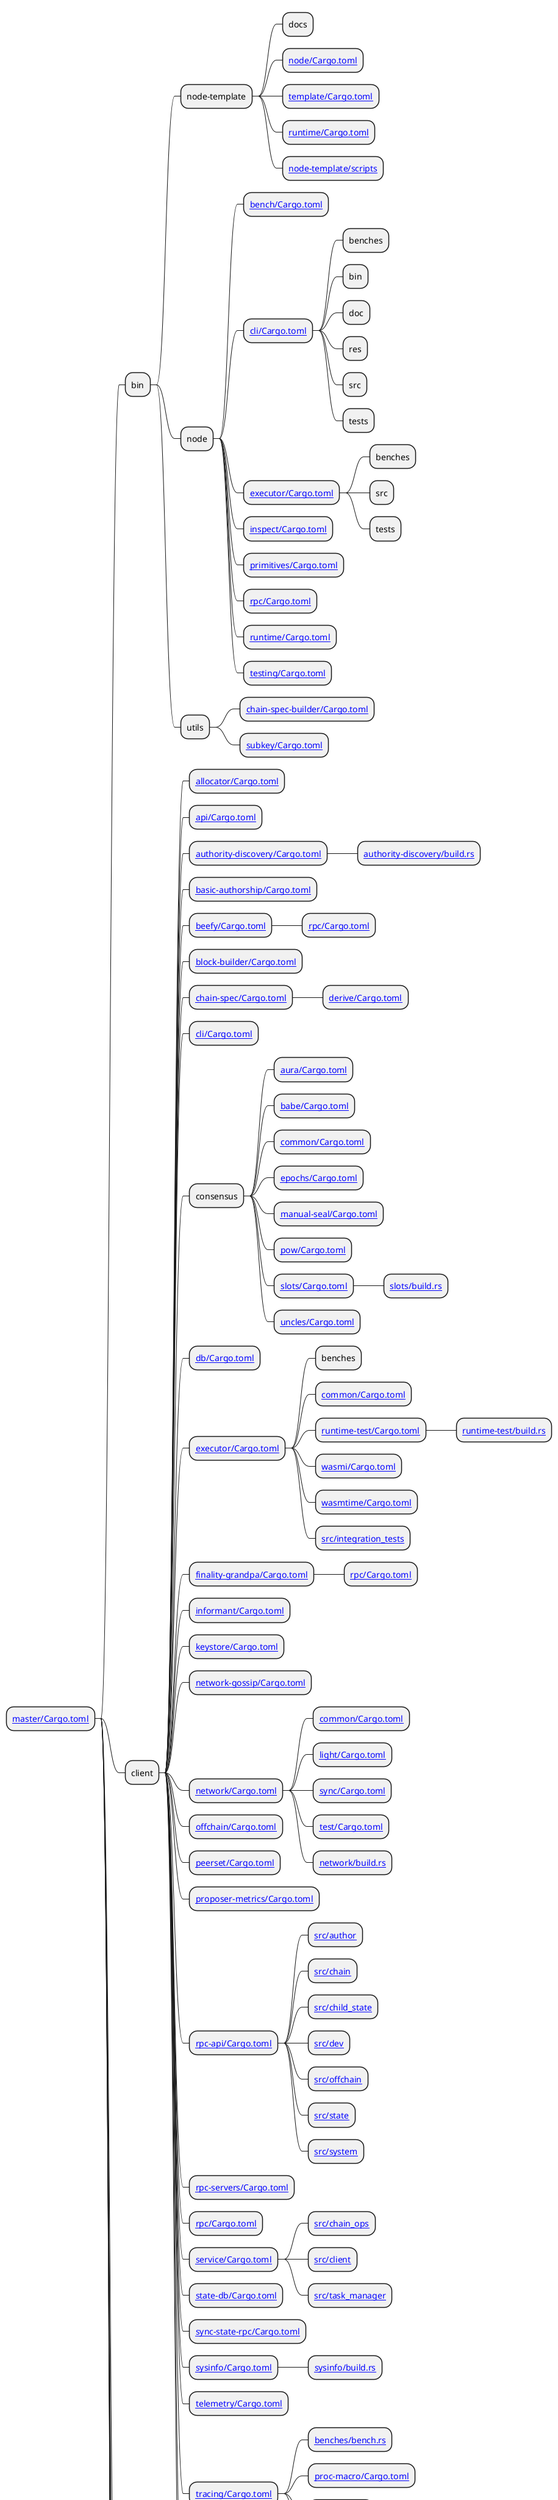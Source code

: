 @startmindmap
* [[https://github.com/paritytech/substrate/blob/master/Cargo.toml master/Cargo.toml]]
** bin
*** node-template
**** docs
**** [[https://github.com/paritytech/substrate/blob/master/bin/node-template/node/Cargo.toml node/Cargo.toml]]
**** [[https://github.com/paritytech/substrate/blob/master/bin/node-template/template/Cargo.toml template/Cargo.toml]]
**** [[https://github.com/paritytech/substrate/blob/master/bin/node-template/runtime/Cargo.toml runtime/Cargo.toml]]
**** [[https://github.com/paritytech/substrate/tree/master/bin/node-template/node-template/scripts node-template/scripts]]
*** node
**** [[https://github.com/paritytech/substrate/blob/master/bin/node/bench/Cargo.toml bench/Cargo.toml]]
**** [[https://github.com/paritytech/substrate/blob/master/bin/node/cli/Cargo.toml cli/Cargo.toml]]
***** benches
***** bin
***** doc
***** res
***** src
***** tests
**** [[https://github.com/paritytech/substrate/blob/master/bin/node/executor/Cargo.toml executor/Cargo.toml]]
***** benches
***** src
***** tests
**** [[https://github.com/paritytech/substrate/blob/master/bin/node/inspect/Cargo.toml inspect/Cargo.toml]]
**** [[https://github.com/paritytech/substrate/blob/master/bin/node/primitives/Cargo.toml primitives/Cargo.toml]]
**** [[https://github.com/paritytech/substrate/blob/master/bin/node/rpc/Cargo.toml rpc/Cargo.toml]]
**** [[https://github.com/paritytech/substrate/blob/master/bin/node/runtime/Cargo.toml runtime/Cargo.toml]]
**** [[https://github.com/paritytech/substrate/blob/master/bin/node/testing/Cargo.toml testing/Cargo.toml]]
*** utils
**** [[https://github.com/paritytech/substrate/blob/master/bin/utils/chain-spec-builder/Cargo.toml chain-spec-builder/Cargo.toml]]
**** [[https://github.com/paritytech/substrate/blob/master/bin/utils/subkey/Cargo.toml subkey/Cargo.toml]]
** client
*** [[https://github.com/paritytech/substrate/blob/master/client/allocator/Cargo.toml allocator/Cargo.toml]]
*** [[https://github.com/paritytech/substrate/blob/master/client/api/Cargo.toml api/Cargo.toml]]
*** [[https://github.com/paritytech/substrate/blob/master/client/authority-discovery/Cargo.toml authority-discovery/Cargo.toml]]
**** [[https://github.com/paritytech/substrate/blob/master/client/authority-discovery/build.rs authority-discovery/build.rs]]
*** [[https://github.com/paritytech/substrate/blob/master/client/basic-authorship/Cargo.toml basic-authorship/Cargo.toml]]
*** [[https://github.com/paritytech/substrate/blob/master/client/beefy/Cargo.toml beefy/Cargo.toml]]
**** [[https://github.com/paritytech/substrate/blob/master/client/beefy/rpc/Cargo.toml rpc/Cargo.toml]]
*** [[https://github.com/paritytech/substrate/blob/master/client/block-builder/Cargo.toml block-builder/Cargo.toml]]
*** [[https://github.com/paritytech/substrate/blob/master/client/chain-spec/Cargo.toml chain-spec/Cargo.toml]]
**** [[https://github.com/paritytech/substrate/blob/master/client/chain-spec/derive/Cargo.toml derive/Cargo.toml]]
*** [[https://github.com/paritytech/substrate/blob/master/client/cli/Cargo.toml cli/Cargo.toml]]
*** consensus
**** [[https://github.com/paritytech/substrate/blob/master/client/consensus/aura/Cargo.toml aura/Cargo.toml]]
**** [[https://github.com/paritytech/substrate/blob/master/client/consensus/babe/Cargo.toml babe/Cargo.toml]]
**** [[https://github.com/paritytech/substrate/blob/master/client/consensus/common/Cargo.toml common/Cargo.toml]]
**** [[https://github.com/paritytech/substrate/blob/master/client/consensus/epochs/Cargo.toml epochs/Cargo.toml]]
**** [[https://github.com/paritytech/substrate/blob/master/client/consensus/manual-seal/Cargo.toml manual-seal/Cargo.toml]]
**** [[https://github.com/paritytech/substrate/blob/master/client/consensus/pow/Cargo.toml pow/Cargo.toml]]
**** [[https://github.com/paritytech/substrate/blob/master/client/consensus/slots/Cargo.toml slots/Cargo.toml]]
***** [[https://github.com/paritytech/substrate/blob/master/client/consensus/slots/build.rs slots/build.rs]]
**** [[https://github.com/paritytech/substrate/blob/master/client/consensus/uncles/Cargo.toml uncles/Cargo.toml]]
*** [[https://github.com/paritytech/substrate/blob/master/client/db/Cargo.toml db/Cargo.toml]]
*** [[https://github.com/paritytech/substrate/blob/master/client/executor/Cargo.toml executor/Cargo.toml]]
**** benches
**** [[https://github.com/paritytech/substrate/blob/master/client/executor/common/Cargo.toml common/Cargo.toml]]
**** [[https://github.com/paritytech/substrate/blob/master/client/executor/runtime-test/Cargo.toml runtime-test/Cargo.toml]]
***** [[https://github.com/paritytech/substrate/blob/master/client/executor/runtime-test/build.rs runtime-test/build.rs]]
**** [[https://github.com/paritytech/substrate/blob/master/client/executor/wasmi/Cargo.toml wasmi/Cargo.toml]]
**** [[https://github.com/paritytech/substrate/blob/master/client/executor/wasmtime/Cargo.toml wasmtime/Cargo.toml]]
**** [[https://github.com/paritytech/substrate/tree/master/client/executor/src/integration_tests src/integration_tests]]
*** [[https://github.com/paritytech/substrate/blob/master/client/finality-grandpa/Cargo.toml finality-grandpa/Cargo.toml]]
**** [[https://github.com/paritytech/substrate/blob/master/client/finality-grandpa/rpc/Cargo.toml rpc/Cargo.toml]]
*** [[https://github.com/paritytech/substrate/blob/master/client/informant/Cargo.toml informant/Cargo.toml]]
*** [[https://github.com/paritytech/substrate/blob/master/client/keystore/Cargo.toml keystore/Cargo.toml]]
*** [[https://github.com/paritytech/substrate/blob/master/client/network-gossip/Cargo.toml network-gossip/Cargo.toml]]
*** [[https://github.com/paritytech/substrate/blob/master/client/network/Cargo.toml network/Cargo.toml]]
**** [[https://github.com/paritytech/substrate/blob/master/client/network/common/Cargo.toml common/Cargo.toml]]
**** [[https://github.com/paritytech/substrate/blob/master/client/network/light/Cargo.toml light/Cargo.toml]]
**** [[https://github.com/paritytech/substrate/blob/master/client/network/sync/Cargo.toml sync/Cargo.toml]]
**** [[https://github.com/paritytech/substrate/blob/master/client/network/test/Cargo.toml test/Cargo.toml]]
**** [[https://github.com/paritytech/substrate/blob/master/client/network/build.rs network/build.rs]]
*** [[https://github.com/paritytech/substrate/blob/master/client/offchain/Cargo.toml offchain/Cargo.toml]]
*** [[https://github.com/paritytech/substrate/blob/master/client/peerset/Cargo.toml peerset/Cargo.toml]]
*** [[https://github.com/paritytech/substrate/blob/master/client/proposer-metrics/Cargo.toml proposer-metrics/Cargo.toml]]
*** [[https://github.com/paritytech/substrate/blob/master/client/rpc-api/Cargo.toml rpc-api/Cargo.toml]]
**** [[https://github.com/paritytech/substrate/tree/master/client/rpc-api/src/author src/author]]
**** [[https://github.com/paritytech/substrate/tree/master/client/rpc-api/src/chain src/chain]]
**** [[https://github.com/paritytech/substrate/tree/master/client/rpc-api/src/child_state src/child_state]]
**** [[https://github.com/paritytech/substrate/tree/master/client/rpc-api/src/dev src/dev]]
**** [[https://github.com/paritytech/substrate/tree/master/client/rpc-api/src/offchain src/offchain]]
**** [[https://github.com/paritytech/substrate/tree/master/client/rpc-api/src/state src/state]]
**** [[https://github.com/paritytech/substrate/tree/master/client/rpc-api/src/system src/system]]
*** [[https://github.com/paritytech/substrate/blob/master/client/rpc-servers/Cargo.toml rpc-servers/Cargo.toml]]
*** [[https://github.com/paritytech/substrate/blob/master/client/rpc/Cargo.toml rpc/Cargo.toml]]
*** [[https://github.com/paritytech/substrate/blob/master/client/service/Cargo.toml service/Cargo.toml]]
**** [[https://github.com/paritytech/substrate/tree/master/client/service/src/chain_ops src/chain_ops]]
**** [[https://github.com/paritytech/substrate/tree/master/client/service/src/client src/client]]
**** [[https://github.com/paritytech/substrate/tree/master/client/service/src/task_manager src/task_manager]]
*** [[https://github.com/paritytech/substrate/blob/master/client/state-db/Cargo.toml state-db/Cargo.toml]]
*** [[https://github.com/paritytech/substrate/blob/master/client/sync-state-rpc/Cargo.toml sync-state-rpc/Cargo.toml]]
*** [[https://github.com/paritytech/substrate/blob/master/client/sysinfo/Cargo.toml sysinfo/Cargo.toml]]
**** [[https://github.com/paritytech/substrate/blob/master/client/sysinfo/build.rs sysinfo/build.rs]]
*** [[https://github.com/paritytech/substrate/blob/master/client/telemetry/Cargo.toml telemetry/Cargo.toml]]
*** [[https://github.com/paritytech/substrate/blob/master/client/tracing/Cargo.toml tracing/Cargo.toml]]
**** [[https://github.com/paritytech/substrate/blob/master/client/tracing/benches/bench.rs benches/bench.rs]]
**** [[https://github.com/paritytech/substrate/blob/master/client/tracing/proc-macro/Cargo.toml proc-macro/Cargo.toml]]
**** [[https://github.com/paritytech/substrate/blob/master/client/tracing/src/block/mod.rs block/mod.rs]]
**** [[https://github.com/paritytech/substrate/blob/master/client/tracing/src/logging/mod.rs logging/mod.rs]]
***** [[https://github.com/paritytech/substrate/blob/master/client/tracing/src/logging/layers/mod.rs layers/mod.rs]]
*** [[https://github.com/paritytech/substrate/blob/master/client/transaction-pool/Cargo.toml transaction-pool/Cargo.toml]]
**** [[https://github.com/paritytech/substrate/blob/master/client/transaction-pool/api/Cargo.toml api/Cargo.toml]]
**** [[https://github.com/paritytech/substrate/blob/master/client/transaction-pool/benches/basics.rs benches/basics.rs]]
**** [[https://github.com/paritytech/substrate/blob/master/client/transaction-pool/src/lib.rs src/lib.rs]]
***** [[https://github.com/paritytech/substrate/blob/master/client/transaction-pool/src/graph/mod.rs graph/mod.rs]]
*** [[https://github.com/paritytech/substrate/blob/master/client/utils/Cargo.toml utils/Cargo.toml]]
**** [[https://github.com/paritytech/substrate/blob/master/client/utils/src/lib.rs src/lib.rs]]
**** [[https://github.com/paritytech/substrate/tree/master/client/utils/src/notification src/notification]]
**** [[https://github.com/paritytech/substrate/tree/master/client/utils/src/pubsub src/pubsub]]
** docker
*** [[https://github.com/paritytech/substrate/blob/master/docker/README.md docker/README.md]]
*** [[https://github.com/paritytech/substrate/blob/master/docker/build.sh docker/build.sh]]
*** [[https://github.com/paritytech/substrate/blob/master/docker/substrate_builder.Dockerfile docker/substrate_builder.Dockerfile]]
** docs
*** [[https://github.com/paritytech/substrate/blob/master/docs/CHANGELOG.md docs/CHANGELOG.md]]
*** [[https://github.com/paritytech/substrate/blob/master/docs/Upgrading-2.0-to-3.0.md docs/Upgrading-2.0-to-3.0.md]]
*** [[https://github.com/paritytech/substrate/blob/master/docs/CODEOWNERS docs/CODEOWNERS]]
*** [[https://github.com/paritytech/substrate/blob/master/docs/CODE_OF_CONDUCT.md docs/CODE_OF_CONDUCT.md]]
*** [[https://github.com/paritytech/substrate/blob/master/docs/CONTRIBUTING.adoc docs/CONTRIBUTING.adoc]]
*** [[https://github.com/paritytech/substrate/blob/master/docs/PULL_REQUEST_TEMPLATE.md docs/PULL_REQUEST_TEMPLATE.md]]
*** [[https://github.com/paritytech/substrate/blob/master/docs/README.adoc docs/README.adoc]]
*** [[https://github.com/paritytech/substrate/blob/master/docs/STYLE_GUIDE.md docs/STYLE_GUIDE.md]]
*** [[https://github.com/paritytech/substrate/blob/master/docs/Structure.adoc docs/Structure.adoc]]
*** [[https://github.com/paritytech/substrate/blob/master/docs/node-template-release.md docs/node-template-release.md]]
*** [[https://github.com/paritytech/substrate/blob/master/docs/rustdocs-release.md docs/rustdocs-release.md]]
** frame
** primitives
** scripts
** test-utils
** utils
@endmindmap